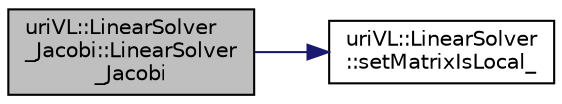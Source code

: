 digraph "uriVL::LinearSolver_Jacobi::LinearSolver_Jacobi"
{
  edge [fontname="Helvetica",fontsize="10",labelfontname="Helvetica",labelfontsize="10"];
  node [fontname="Helvetica",fontsize="10",shape=record];
  rankdir="LR";
  Node1 [label="uriVL::LinearSolver\l_Jacobi::LinearSolver\l_Jacobi",height=0.2,width=0.4,color="black", fillcolor="grey75", style="filled", fontcolor="black"];
  Node1 -> Node2 [color="midnightblue",fontsize="10",style="solid",fontname="Helvetica"];
  Node2 [label="uriVL::LinearSolver\l::setMatrixIsLocal_",height=0.2,width=0.4,color="black", fillcolor="white", style="filled",URL="$classuriVL_1_1LinearSolver.html#a88d2fb78a238a2536b9e9a8c27ab6c80",tooltip="Sets whether the solver keeps a local copy of the SLE&#39;s matrix. "];
}
